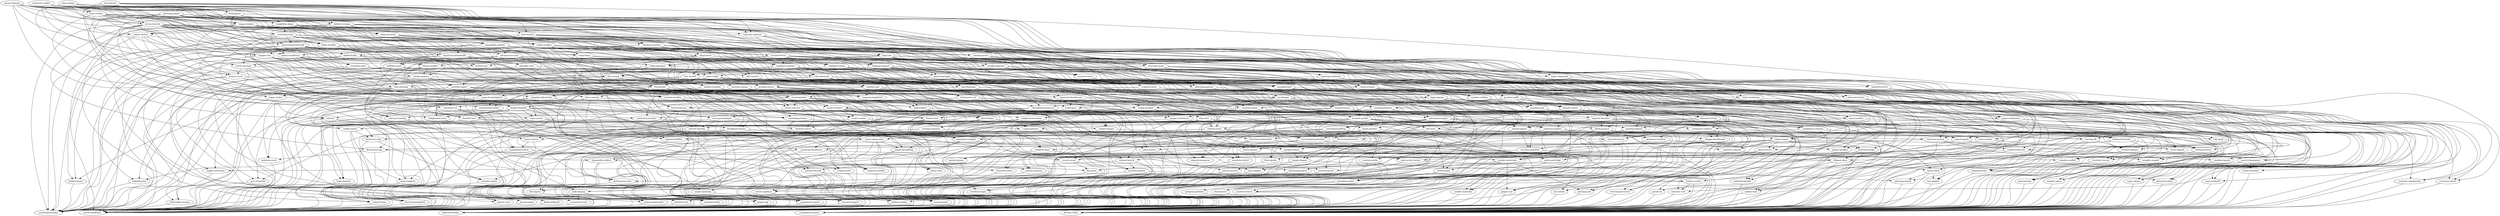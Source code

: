 strict digraph "" {
	"miniature-condor" -> "stoic-hound"	 [weight=0.7063198544075696];
	"miniature-condor" -> "athletic-vicugna"	 [weight=0.6464742465416546];
	"miniature-condor" -> "visionary-sparrow"	 [weight=0.4741468762091421];
	"miniature-condor" -> "obedient-nautilus"	 [weight=0.7936227771446546];
	"miniature-condor" -> "thick-jaguar"	 [weight=0.056965667474060844];
	"miniature-condor" -> "raspberry-panther"	 [weight=0.337528953032336];
	"miniature-condor" -> "kickass-raven"	 [weight=0.07677684305511223];
	"miniature-condor" -> "wisteria-caiman"	 [weight=0.4189844036093806];
	"miniature-condor" -> "sturdy-pegasus"	 [weight=0.40086952063669945];
	"miniature-condor" -> "knowing-aardwark"	 [weight=0.41448302480501165];
	"miniature-condor" -> "succinct-angelfish"	 [weight=0.8120902985887836];
	"stoic-hound" -> "zircon-woodlouse"	 [weight=0.3140789605863019];
	"stoic-hound" -> "obedient-trogon"	 [weight=0.5721410478535616];
	"stoic-hound" -> "ruddy-parakeet"	 [weight=0.016471891462447985];
	"stoic-hound" -> "daffodil-camel"	 [weight=0.3006950631952313];
	"stoic-hound" -> "glittering-quetzal"	 [weight=0.6284064312730301];
	"stoic-hound" -> "miniature-cockatoo"	 [weight=0.6222859553471722];
	"stoic-hound" -> "ingenious-leech"	 [weight=0.40570055403441896];
	"stoic-hound" -> "upbeat-hare"	 [weight=0.27948368287631487];
	"garnet-dugong" -> "stoic-hound"	 [weight=0.908452505278832];
	"garnet-dugong" -> "heavy-turkey"	 [weight=0.9234850377932129];
	"garnet-dugong" -> "vegan-reindeer"	 [weight=0.8159212688130355];
	"garnet-dugong" -> "zircon-cheetah"	 [weight=0.3065463383309609];
	"garnet-dugong" -> "crouching-toad"	 [weight=0.5530796354291178];
	"garnet-dugong" -> "visionary-sparrow"	 [weight=0.007111570544791723];
	"garnet-dugong" -> "carrot-antelope"	 [weight=0.5954849278479365];
	"garnet-dugong" -> "silent-mouflon"	 [weight=0.4618279213797295];
	"garnet-dugong" -> "adventurous-carp"	 [weight=0.094953178466186];
	"garnet-dugong" -> "wooden-mouse"	 [weight=0.6362052942115074];
	"garnet-dugong" -> "hungry-basilisk"	 [weight=0.9256917932826926];
	"garnet-dugong" -> "voracious-shark"	 [weight=0.709366935286433];
	"garnet-dugong" -> "evasive-stoat"	 [weight=0.008936617143589176];
	"fancy-sheep" -> "heavy-turkey"	 [weight=0.04289038582666793];
	"fancy-sheep" -> "zircon-cheetah"	 [weight=0.1341854694344895];
	"fancy-sheep" -> "thick-jaguar"	 [weight=0.8896483806262419];
	"fancy-sheep" -> "phenomenal-butterfly"	 [weight=0.5126189126087037];
	"fancy-sheep" -> "majestic-flounder"	 [weight=0.08992855657619292];
	"fancy-sheep" -> "ruby-pheasant"	 [weight=0.44388101092201104];
	"fancy-sheep" -> "nano-flamingo"	 [weight=0.26791572765279625];
	"fancy-sheep" -> "vanilla-inchworm"	 [weight=0.5137017204659738];
	"fancy-sheep" -> "accurate-worm"	 [weight=0.8277959308871918];
	"fancy-sheep" -> "original-shellfish"	 [weight=0.4823630436070758];
	"fancy-sheep" -> "ethereal-termite"	 [weight=0.11912417040907974];
	"fancy-sheep" -> "holistic-urchin"	 [weight=0.6636024632883192];
	"heavy-turkey" -> "courageous-weasel"	 [weight=0.7123752005325272];
	"heavy-turkey" -> "vegan-reindeer"	 [weight=0.6996585979791332];
	"heavy-turkey" -> "weightless-okapi"	 [weight=0.08786500098448191];
	"heavy-turkey" -> "zircon-cheetah"	 [weight=0.6548269827930633];
	"heavy-turkey" -> "athletic-vicugna"	 [weight=0.10581021352247111];
	"heavy-turkey" -> "skilled-husky"	 [weight=0.18740928159451775];
	"heavy-turkey" -> "simple-civet"	 [weight=0.7833716848437995];
	"heavy-turkey" -> "robust-walrus"	 [weight=0.15453491730468216];
	"heavy-turkey" -> "tidy-otter"	 [weight=0.007938384424553746];
	"heavy-turkey" -> "enlightened-sambar"	 [weight=0.6575312490970038];
	"heavy-turkey" -> "horned-cow"	 [weight=0.5371378553246623];
	"heavy-turkey" -> "spiritual-porcupine"	 [weight=0.19338204197275688];
	"heavy-turkey" -> "tungsten-starfish"	 [weight=0.9784621505738458];
	"vegan-reindeer" -> "zircon-woodlouse"	 [weight=0.40780849950126496];
	"vegan-reindeer" -> "mega-barnacle"	 [weight=0.3675498456896248];
	"vegan-reindeer" -> "visionary-sparrow"	 [weight=0.3138568531514858];
	"vegan-reindeer" -> "adventurous-carp"	 [weight=0.691339551336862];
	"vegan-reindeer" -> "kickass-raven"	 [weight=0.38760695830789305];
	"vegan-reindeer" -> "wisteria-caiman"	 [weight=0.009118352169439237];
	"vegan-reindeer" -> "robust-walrus"	 [weight=0.7234545830581876];
	"vegan-reindeer" -> "exotic-raccoon"	 [weight=0.36307705206299457];
	"vegan-reindeer" -> "colorful-crab"	 [weight=0.5653030993455382];
	"vegan-reindeer" -> "talented-hyena"	 [weight=0.17054495449796025];
	"vegan-reindeer" -> "aromatic-woodpecker"	 [weight=0.1534857150572102];
	"vegan-reindeer" -> "vanilla-inchworm"	 [weight=0.5797304319180278];
	"grinning-taipan" -> "vegan-reindeer"	 [weight=0.06744947920110389];
	"grinning-taipan" -> "mega-barnacle"	 [weight=0.6713462903772084];
	"grinning-taipan" -> "adept-leech"	 [weight=0.6123312292134409];
	"grinning-taipan" -> "warm-octopus"	 [weight=0.5327252744482069];
	"grinning-taipan" -> "silent-mouflon"	 [weight=0.4579947896180955];
	"grinning-taipan" -> "crazy-llama"	 [weight=0.13167917413696228];
	"grinning-taipan" -> "simple-civet"	 [weight=0.5805475533273797];
	"grinning-taipan" -> "vehement-sheep"	 [weight=0.5357624387276241];
	"grinning-taipan" -> "sepia-tarsier"	 [weight=0.43862137883654406];
	"grinning-taipan" -> "original-shellfish"	 [weight=0.9151441440878719];
	"grinning-taipan" -> "ethereal-termite"	 [weight=0.8233624496451161];
	"grinning-taipan" -> "vehement-cat"	 [weight=0.8310205398075592];
	"weightless-okapi" -> "crouching-meerkat"	 [weight=0.14094873449829393];
	"weightless-okapi" -> "crouching-toad"	 [weight=0.43130753488442175];
	"weightless-okapi" -> "yellow-stallion"	 [weight=0.8945476349143963];
	"weightless-okapi" -> "remarkable-dolphin"	 [weight=0.9182846323120213];
	"weightless-okapi" -> "charcoal-coyote"	 [weight=0.15918522507400246];
	"weightless-okapi" -> "adamant-spaniel"	 [weight=0.2324671408927751];
	"weightless-okapi" -> "cyber-snake"	 [weight=0.08300230635861727];
	"weightless-okapi" -> "lime-warthog"	 [weight=0.031671671054535167];
	"weightless-okapi" -> "conscious-walrus"	 [weight=0.49803274960524757];
	"jovial-heron" -> "weightless-okapi"	 [weight=0.1293812892691174];
	"jovial-heron" -> "obedient-nautilus"	 [weight=0.7711671755447425];
	"jovial-heron" -> "voracious-shark"	 [weight=0.5611907962651848];
	"jovial-heron" -> "soft-wren"	 [weight=0.8436154446440834];
	"jovial-heron" -> "nano-aardwolf"	 [weight=0.9332487141387995];
	"jovial-heron" -> "rampant-junglefowl"	 [weight=0.45608458451723244];
	"jovial-heron" -> "noisy-sambar"	 [weight=0.26403798337673867];
	"jovial-heron" -> "aromatic-woodpecker"	 [weight=0.5140720271335123];
	"jovial-heron" -> "diligent-skua"	 [weight=0.7315484322605773];
	"jovial-heron" -> "warm-chupacabra"	 [weight=0.6124492900888333];
	"jovial-heron" -> "gregarious-mantis"	 [weight=0.3659657464430355];
	"zircon-cheetah" -> "ludicrous-booby"	 [weight=0.2021219572597036];
	"zircon-cheetah" -> "crouching-toad"	 [weight=0.9759847423225728];
	"zircon-cheetah" -> "yellow-stallion"	 [weight=0.495233008804738];
	"zircon-cheetah" -> "phenomenal-butterfly"	 [weight=0.25429690967440877];
	"zircon-cheetah" -> "charcoal-coyote"	 [weight=0.6496725390790665];
	"zircon-cheetah" -> "warm-octopus"	 [weight=0.9140673720995608];
	"zircon-cheetah" -> "dainty-woodlouse"	 [weight=0.3520991887035697];
	"zircon-cheetah" -> "large-ara"	 [weight=0.909716333279683];
	"zircon-cheetah" -> "ebony-mouflon"	 [weight=0.21081740439390595];
	"zircon-cheetah" -> "vivacious-zebu"	 [weight=0.18246294434627142];
	"zircon-cheetah" -> "sturdy-pegasus"	 [weight=0.06418163236797725];
	"zircon-cheetah" -> "maize-reindeer"	 [weight=0.5051323397362064];
	"zircon-cheetah" -> "fluorescent-pig"	 [weight=0.3727929700461271];
	"zircon-cheetah" -> "monumental-rabbit"	 [weight=0.05588594558237869];
	"zircon-cheetah" -> "violet-mushroom"	 [weight=0.09122255900506138];
	"zircon-cheetah" -> "wild-ant"	 [weight=0.09177408824733368];
	"athletic-vicugna" -> "courageous-weasel"	 [weight=0.5309391999118146];
	"athletic-vicugna" -> "remarkable-dolphin"	 [weight=0.7279510764491105];
	"athletic-vicugna" -> "raspberry-panther"	 [weight=0.7648892638179923];
	"athletic-vicugna" -> "dainty-woodlouse"	 [weight=0.7689159552999799];
	"athletic-vicugna" -> "robust-walrus"	 [weight=0.09580584758080346];
	"athletic-vicugna" -> "black-jacamar"	 [weight=0.4791752476504578];
	"athletic-vicugna" -> "funny-spaniel"	 [weight=0.5550564591429097];
	"athletic-vicugna" -> "maize-chipmunk"	 [weight=0.05898282742873173];
	"athletic-vicugna" -> "stereotyped-jackrabbit"	 [weight=0.08965129577090802];
	"athletic-vicugna" -> "witty-dogfish"	 [weight=0.41998922226723767];
	"mega-barnacle" -> "crouching-meerkat"	 [weight=0.97642054255346];
	"mega-barnacle" -> "yellow-stallion"	 [weight=0.7295277843413727];
	"mega-barnacle" -> "remarkable-dolphin"	 [weight=0.9101569550781918];
	"mega-barnacle" -> "mottled-ferret"	 [weight=0.560959393051185];
	"mega-barnacle" -> "obedient-nautilus"	 [weight=0.3614383546933323];
	"mega-barnacle" -> "adept-leech"	 [weight=0.7199151836289773];
	"mega-barnacle" -> "unnatural-labradoodle"	 [weight=0.16193381205936463];
	"mega-barnacle" -> "wooden-mouse"	 [weight=0.3273199822540821];
	"mega-barnacle" -> "amazing-carp"	 [weight=0.18257133769905376];
	"mega-barnacle" -> "adorable-trout"	 [weight=0.3735870337659366];
	"mega-barnacle" -> "important-pillbug"	 [weight=0.014229535106776492];
	"mega-barnacle" -> "futuristic-toucan"	 [weight=0.6297022165511441];
	"crouching-toad" -> "devious-robin"	 [weight=0.38683871594258556];
	"crouching-toad" -> "mottled-ferret"	 [weight=0.48765690175048104];
	"crouching-toad" -> "phenomenal-butterfly"	 [weight=0.7539029594942379];
	"crouching-toad" -> "unnatural-labradoodle"	 [weight=0.8764902254354139];
	"crouching-toad" -> "charcoal-starling"	 [weight=0.8506746484193856];
	"crouching-toad" -> "outgoing-sidewinder"	 [weight=0.40080997856136447];
	"crouching-toad" -> "adorable-trout"	 [weight=0.23586191329915318];
	"crouching-toad" -> "maize-chipmunk"	 [weight=0.1333412518631194];
	"crouching-toad" -> "pygmy-earthworm"	 [weight=0.9674528251166038];
	"crouching-toad" -> "flat-potoo"	 [weight=0.96659304603953];
	"crouching-toad" -> "faithful-trout"	 [weight=0.302298857347292];
	"yellow-stallion" -> "zircon-woodlouse"	 [weight=0.7887563134236619];
	"yellow-stallion" -> "mottled-ferret"	 [weight=0.5387590989852824];
	"yellow-stallion" -> "cunning-perch"	 [weight=0.6542747629862513];
	"yellow-stallion" -> "skilled-husky"	 [weight=0.2563652874736695];
	"yellow-stallion" -> "fine-earwig"	 [weight=0.7398252774175187];
	"yellow-stallion" -> "dainty-woodlouse"	 [weight=0.11181501202672861];
	"yellow-stallion" -> "large-ara"	 [weight=0.40345924559106494];
	"yellow-stallion" -> "crazy-llama"	 [weight=0.7956244107004558];
	"yellow-stallion" -> "eminent-turkey"	 [weight=0.5121699741590684];
	"yellow-stallion" -> "resolute-stallion"	 [weight=0.5113917023557282];
	"yellow-stallion" -> "tan-dragon"	 [weight=0.5557875844368331];
	"yellow-stallion" -> "placid-dingo"	 [weight=0.9415156212227637];
	"yellow-stallion" -> "elite-rooster"	 [weight=0.41298568737617336];
	"yellow-stallion" -> "wakeful-potoo"	 [weight=0.5201431189749088];
	"yellow-stallion" -> "resilient-kakapo"	 [weight=0.8586098513357712];
	"yellow-stallion" -> "fresh-gecko"	 [weight=0.1330081227326626];
	"yellow-stallion" -> "simple-dragon"	 [weight=0.14836440665407913];
	"visionary-sparrow" -> "crouching-meerkat"	 [weight=0.8677315225984473];
	"visionary-sparrow" -> "large-ara"	 [weight=0.3561393300148975];
	"visionary-sparrow" -> "resolute-stallion"	 [weight=0.7867929801492304];
	"visionary-sparrow" -> "ninja-octopus"	 [weight=0.9827638458422767];
	"visionary-sparrow" -> "stirring-elk"	 [weight=0.20185755616997803];
	"remarkable-dolphin" -> "courageous-weasel"	 [weight=0.22687307614915864];
	"remarkable-dolphin" -> "carrot-antelope"	 [weight=0.4211080220802814];
	"remarkable-dolphin" -> "athletic-wombat"	 [weight=0.7397473642181495];
	"remarkable-dolphin" -> "adventurous-carp"	 [weight=0.11511272204707312];
	"remarkable-dolphin" -> "sceptical-swan"	 [weight=0.6412535347549472];
	"remarkable-dolphin" -> "fierce-earwig"	 [weight=0.12298062497327278];
	"remarkable-dolphin" -> "military-trout"	 [weight=0.18465811161726198];
	"remarkable-dolphin" -> "elite-rooster"	 [weight=0.3712556995491978];
	"mottled-ferret" -> "courageous-weasel"	 [weight=0.456604309619956];
	"mottled-ferret" -> "raspberry-panther"	 [weight=0.02437324654052786];
	"mottled-ferret" -> "obedient-trogon"	 [weight=0.17816515195115656];
	"mottled-ferret" -> "wooden-sparrow"	 [weight=0.8043002255454249];
	"mottled-ferret" -> "ruddy-parakeet"	 [weight=0.7966630159127883];
	"mottled-ferret" -> "eminent-turkey"	 [weight=0.5235560236814316];
	"mottled-ferret" -> "ebony-mouflon"	 [weight=0.501423978917769];
	"mottled-ferret" -> "nippy-pogona"	 [weight=0.10710125266264603];
	"mottled-ferret" -> "ingenious-leech"	 [weight=0.32447113335395117];
	"mottled-ferret" -> "spicy-mouflon"	 [weight=0.6972816621260852];
	"mottled-ferret" -> "wisteria-moose"	 [weight=0.4707040144075595];
	"obedient-nautilus" -> "crouching-meerkat"	 [weight=0.8421379813405272];
	"obedient-nautilus" -> "cunning-perch"	 [weight=0.29103288249761505];
	"obedient-nautilus" -> "athletic-wombat"	 [weight=0.010679008217756802];
	"obedient-nautilus" -> "peculiar-puffin"	 [weight=0.09135284143137923];
	"obedient-nautilus" -> "adamant-spaniel"	 [weight=0.44806750398214124];
	"obedient-nautilus" -> "merciful-raptor"	 [weight=0.7466553934647728];
	"obedient-nautilus" -> "tough-meerkat"	 [weight=0.06922217633646];
	"obedient-nautilus" -> "hairy-leopard"	 [weight=0.4709934205997047];
	"thick-jaguar" -> "crouching-meerkat"	 [weight=0.5648454524390331];
	"thick-jaguar" -> "skilled-husky"	 [weight=0.3650702755918783];
	"thick-jaguar" -> "obedient-trogon"	 [weight=0.13703479570950783];
	"thick-jaguar" -> "wooden-sparrow"	 [weight=0.30836633953664694];
	"thick-jaguar" -> "silent-mouflon"	 [weight=0.9526124895909136];
	"thick-jaguar" -> "glistening-hippo"	 [weight=0.33903457654584124];
	"thick-jaguar" -> "glittering-quetzal"	 [weight=0.5282062352445902];
	"thick-jaguar" -> "annoying-baboon"	 [weight=0.8871009097134448];
	"cunning-perch" -> "courageous-weasel"	 [weight=0.8691597076127912];
	"cunning-perch" -> "charcoal-coyote"	 [weight=0.7507177069412547];
	"cunning-perch" -> "peculiar-puffin"	 [weight=0.27265802340540335];
	"cunning-perch" -> "accurate-worm"	 [weight=0.6727740042067302];
	"phenomenal-butterfly" -> "ludicrous-booby"	 [weight=0.37031846835265303];
	"phenomenal-butterfly" -> "fine-earwig"	 [weight=0.7846710715396557];
	"phenomenal-butterfly" -> "adept-leech"	 [weight=0.18495601504995807];
	"phenomenal-butterfly" -> "unnatural-labradoodle"	 [weight=0.9338910359779609];
	"phenomenal-butterfly" -> "simple-civet"	 [weight=0.7895206004924697];
	"phenomenal-butterfly" -> "russet-panther"	 [weight=0.5531591258291562];
	"phenomenal-butterfly" -> "fascinating-barnacle"	 [weight=0.9210743701041876];
	"phenomenal-butterfly" -> "hidden-limpet"	 [weight=0.3858087352518331];
	"skilled-husky" -> "crouching-meerkat"	 [weight=0.7911923813827979];
	"skilled-husky" -> "carrot-antelope"	 [weight=0.4211230345950685];
	"skilled-husky" -> "invisible-piculet"	 [weight=0.37359498514859];
	"skilled-husky" -> "umber-wombat"	 [weight=0.1505421091334056];
	"carrot-antelope" -> "devious-robin"	 [weight=0.25071868144302634];
	"carrot-antelope" -> "kickass-raven"	 [weight=0.7698537619205321];
	"carrot-antelope" -> "carmine-chamois"	 [weight=0.4906240441446369];
	"carrot-antelope" -> "aquatic-civet"	 [weight=0.5635112734384399];
	"carrot-antelope" -> "maize-tarantula"	 [weight=0.21063644556843897];
	"raspberry-panther" -> "ludicrous-booby"	 [weight=0.9201299415604401];
	"raspberry-panther" -> "fine-earwig"	 [weight=0.2668817092748529];
	"raspberry-panther" -> "ruby-pheasant"	 [weight=0.38914987353475505];
	"raspberry-panther" -> "lime-waxbill"	 [weight=0.8744563944728871];
	"raspberry-panther" -> "voracious-shark"	 [weight=0.003686655433620123];
	"raspberry-panther" -> "tidy-otter"	 [weight=0.2874833744953422];
	"raspberry-panther" -> "imperial-kangaroo"	 [weight=0.07740963062985828];
	"raspberry-panther" -> "winged-piculet"	 [weight=0.524631749137207];
	"fine-earwig" -> "zircon-woodlouse"	 [weight=0.4836762370340969];
	"fine-earwig" -> "athletic-wombat"	 [weight=0.1620234399945849];
	"fine-earwig" -> "warm-octopus"	 [weight=0.012439636427911127];
	"fine-earwig" -> "wisteria-caiman"	 [weight=0.8082226670324153];
	"fine-earwig" -> "glittering-quetzal"	 [weight=0.8923084324888029];
	"fine-earwig" -> "exotic-raccoon"	 [weight=0.29699197174877734];
	"fine-earwig" -> "wakeful-potoo"	 [weight=0.5736256730698968];
	"fine-earwig" -> "petite-partridge"	 [weight=0.9875181172736007];
	"fine-earwig" -> "ebony-crow"	 [weight=0.8093020526625434];
	"charcoal-coyote" -> "courageous-weasel"	 [weight=0.9490499165887079];
	"charcoal-coyote" -> "cyber-snake"	 [weight=0.5712904567549518];
	"charcoal-coyote" -> "knowing-aardwark"	 [weight=0.026754856163414442];
	"charcoal-coyote" -> "placid-toucan"	 [weight=0.20542635086760463];
	"charcoal-coyote" -> "maize-chipmunk"	 [weight=0.7625330748690897];
	"charcoal-coyote" -> "nickel-gaur"	 [weight=0.44941300431706566];
	"charcoal-coyote" -> "spicy-mouflon"	 [weight=0.0735820260768314];
	"charcoal-coyote" -> "grinning-auk"	 [weight=0.4518221889676236];
	"athletic-wombat" -> "devious-robin"	 [weight=0.009202205352230153];
	"athletic-wombat" -> "mega-hummingbird"	 [weight=0.4067886281283226];
	"athletic-wombat" -> "ultramarine-eel"	 [weight=0.285890935314533];
	"athletic-wombat" -> "terrestrial-hog"	 [weight=0.4050658615378254];
	"athletic-wombat" -> "snobbish-degu"	 [weight=0.6716696928252155];
	"adept-leech" -> "devious-robin"	 [weight=0.4112997113105713];
	"adept-leech" -> "charcoal-starling"	 [weight=0.12955372702144174];
	"adept-leech" -> "camouflaged-llama"	 [weight=0.5156475332144214];
	"adept-leech" -> "holistic-urchin"	 [weight=0.006124726396328772];
	"adept-leech" -> "hasty-tuatara"	 [weight=0.7823899005552316];
	"adept-leech" -> "meteoric-vole"	 [weight=0.7031861856413417];
	"unnatural-labradoodle" -> "zircon-woodlouse"	 [weight=0.26948660858925755];
	"unnatural-labradoodle" -> "adamant-spaniel"	 [weight=0.5552883054540219];
	"unnatural-labradoodle" -> "cyber-snake"	 [weight=0.5413339471438038];
	"unnatural-labradoodle" -> "lime-warthog"	 [weight=0.8327696703222905];
	"unnatural-labradoodle" -> "free-piculet"	 [weight=0.6594110081364031];
	"unnatural-labradoodle" -> "adorable-trout"	 [weight=0.7170429838125572];
	"unnatural-labradoodle" -> "slick-beaver"	 [weight=0.33021161407428323];
	"warm-octopus" -> "zircon-woodlouse"	 [weight=0.9699224358080692];
	"warm-octopus" -> "peculiar-puffin"	 [weight=0.03600756105054015];
	"warm-octopus" -> "resolute-stallion"	 [weight=0.9561665137314139];
	"warm-octopus" -> "just-rottweiler"	 [weight=0.4679636625422403];
	"warm-octopus" -> "nano-aardwolf"	 [weight=0.24027239412772539];
	"warm-octopus" -> "terrestrial-hog"	 [weight=0.3157653732610729];
	"warm-octopus" -> "amphibian-cockatoo"	 [weight=0.5631859154619442];
	"warm-octopus" -> "ginger-monkey"	 [weight=0.4623781980862738];
	"obedient-trogon" -> "devious-robin"	 [weight=0.2577737271424131];
	"obedient-trogon" -> "nonchalant-pillbug"	 [weight=0.1779122520572075];
	"obedient-trogon" -> "lime-waxbill"	 [weight=0.6884481934218246];
	"obedient-trogon" -> "amazing-carp"	 [weight=0.8652313894878];
	"obedient-trogon" -> "thoughtful-dormouse"	 [weight=0.6913410546673212];
	"obedient-trogon" -> "nano-aardwolf"	 [weight=0.9242704756296226];
	"obedient-trogon" -> "fresh-gecko"	 [weight=0.7986077349745166];
	"obedient-trogon" -> "important-pillbug"	 [weight=0.7093669625578938];
	"dainty-woodlouse" -> "courageous-weasel"	 [weight=0.5924499175058845];
	"dainty-woodlouse" -> "vivacious-zebu"	 [weight=0.2409291998522438];
	"dainty-woodlouse" -> "mega-hummingbird"	 [weight=0.3944773117736675];
	"dainty-woodlouse" -> "hungry-basilisk"	 [weight=0.8789865220765151];
	"dainty-woodlouse" -> "electric-herring"	 [weight=0.6068100529336137];
	"dainty-woodlouse" -> "ginger-monkey"	 [weight=0.05151082209380964];
	"dainty-woodlouse" -> "tungsten-starfish"	 [weight=0.7914758216864839];
	"dainty-woodlouse" -> "ebony-crow"	 [weight=0.7882023059411475];
	"wooden-sparrow" -> "devious-robin"	 [weight=0.25317330596666887];
	"wooden-sparrow" -> "invisible-piculet"	 [weight=0.3249834403356241];
	"wooden-sparrow" -> "unselfish-bird"	 [weight=0.29291849083268806];
	"wooden-sparrow" -> "accurate-worm"	 [weight=0.28964158018114106];
	"wooden-sparrow" -> "mustard-iguana"	 [weight=0.9847583904836504];
	"wooden-sparrow" -> "cautious-grebe"	 [weight=0.9017016728041936];
	"wooden-sparrow" -> "ginger-pig"	 [weight=0.9117517793940533];
	"silent-mouflon" -> "devious-robin"	 [weight=0.2808084229641884];
	"silent-mouflon" -> "crazy-llama"	 [weight=0.7462668875283426];
	"silent-mouflon" -> "ebony-mouflon"	 [weight=0.4976653868438269];
	"silent-mouflon" -> "hidden-limpet"	 [weight=0.09034418141522949];
	"peculiar-puffin" -> "devious-robin"	 [weight=0.08511600093664362];
	"peculiar-puffin" -> "eminent-turkey"	 [weight=0.1494779026801869];
	"peculiar-puffin" -> "miniature-cockatoo"	 [weight=0.7771850845450855];
	"peculiar-puffin" -> "amazing-carp"	 [weight=0.09705388946224436];
	"peculiar-puffin" -> "tough-meerkat"	 [weight=0.14181836592895136];
	"peculiar-puffin" -> "literate-coyote"	 [weight=0.5799141893596802];
	"peculiar-puffin" -> "speedy-iguana"	 [weight=0.5163538854103389];
	"large-ara" -> "courageous-weasel"	 [weight=0.5736738290419607];
	"large-ara" -> "ruddy-parakeet"	 [weight=0.9908732188688851];
	"large-ara" -> "glistening-hippo"	 [weight=0.10231579976147331];
	"large-ara" -> "sceptical-swan"	 [weight=0.5262002997893024];
	"large-ara" -> "tan-dragon"	 [weight=0.866536625922723];
	"large-ara" -> "jasper-earthworm"	 [weight=0.020190791121685425];
	"large-ara" -> "horned-cow"	 [weight=0.6601191947823691];
	"large-ara" -> "violet-mushroom"	 [weight=0.5853136579495472];
	"large-ara" -> "peach-chimpanzee"	 [weight=0.019704066031978718];
	"adventurous-carp" -> "devious-robin"	 [weight=0.7628300455080244];
	"adventurous-carp" -> "daffodil-camel"	 [weight=0.8634131923689621];
	"adventurous-carp" -> "bald-lorikeet"	 [weight=0.282268700035195];
	"adventurous-carp" -> "nano-flamingo"	 [weight=0.29626408952621697];
	"adventurous-carp" -> "nippy-pogona"	 [weight=0.9992118266397332];
	"adventurous-carp" -> "thankful-teal"	 [weight=0.56257297296492];
	"adventurous-carp" -> "dexterous-degu"	 [weight=0.9815802435979044];
	"adventurous-carp" -> "striped-swine"	 [weight=0.869360944050341];
	"adventurous-carp" -> "poised-salamander"	 [weight=0.05017072114183041];
	"crazy-llama" -> "ludicrous-booby"	 [weight=0.7130895293660126];
	"crazy-llama" -> "lime-waxbill"	 [weight=0.5427011891673712];
	"crazy-llama" -> "colorful-crab"	 [weight=0.5187546917319101];
	"crazy-llama" -> "wooden-mouflon"	 [weight=0.838557969725086];
	"crazy-llama" -> "savvy-grasshopper"	 [weight=0.8354620282965444];
	"crazy-llama" -> "ultramarine-eel"	 [weight=0.32206324690731125];
	"crazy-llama" -> "rampant-junglefowl"	 [weight=0.3685995328315157];
	"crazy-llama" -> "snobbish-panda"	 [weight=0.7690465869583003];
	"ruddy-parakeet" -> "devious-robin"	 [weight=0.5767098543486253];
	"ruddy-parakeet" -> "cuddly-walrus"	 [weight=0.8743477786582002];
	"ruddy-parakeet" -> "cryptic-walrus"	 [weight=0.23341600698147758];
	"ruddy-parakeet" -> "speedy-iguana"	 [weight=0.3209915754556345];
	"adamant-spaniel" -> "zircon-woodlouse"	 [weight=0.8029684277807446];
	"adamant-spaniel" -> "glistening-hippo"	 [weight=0.15716889243052556];
	"adamant-spaniel" -> "nonchalant-pillbug"	 [weight=0.11622813106048613];
	"adamant-spaniel" -> "unselfish-bird"	 [weight=0.7417869313610298];
	"adamant-spaniel" -> "talented-hyena"	 [weight=0.3304682706794504];
	"adamant-spaniel" -> "conscious-walrus"	 [weight=0.5052457118566707];
	"adamant-spaniel" -> "snobbish-degu"	 [weight=0.9463004185806604];
	"adamant-spaniel" -> "horned-swine"	 [weight=0.2799932426675753];
	"adamant-spaniel" -> "natural-mussel"	 [weight=0.2424756306214958];
	"adamant-spaniel" -> "upbeat-hare"	 [weight=0.8879336868569768];
	"eminent-turkey" -> "zircon-woodlouse"	 [weight=0.6546458899061981];
	"eminent-turkey" -> "majestic-flounder"	 [weight=0.13085862775895885];
	"eminent-turkey" -> "invisible-piculet"	 [weight=0.2194132089912294];
	"eminent-turkey" -> "simple-dragon"	 [weight=0.6564293791595793];
	"kickass-raven" -> "crouching-meerkat"	 [weight=0.11126111847261111];
	"kickass-raven" -> "aromatic-woodpecker"	 [weight=0.5524778768451568];
	"kickass-raven" -> "striped-swine"	 [weight=0.5467487579268646];
	"kickass-raven" -> "delectable-vicugna"	 [weight=0.6697502225376911];
	"kickass-raven" -> "positive-beaver"	 [weight=0.38035606766274144];
	"cyber-snake" -> "devious-robin"	 [weight=0.929755015569939];
	"cyber-snake" -> "lime-warthog"	 [weight=0.1603263468139967];
	"cyber-snake" -> "nano-flamingo"	 [weight=0.2512291872910537];
	"cyber-snake" -> "colorful-crab"	 [weight=0.542660221676058];
	"cyber-snake" -> "jasper-earthworm"	 [weight=0.11202414476882061];
	"cyber-snake" -> "dramatic-locust"	 [weight=0.8280001905681761];
	"cyber-snake" -> "fascinating-barnacle"	 [weight=0.6864641999452241];
	"cyber-snake" -> "satisfied-turkey"	 [weight=0.1341683555078309];
	"cyber-snake" -> "pink-dugong"	 [weight=0.40226302638087086];
	"cyber-snake" -> "cobalt-fennec"	 [weight=0.5222753594261965];
	"lime-warthog" -> "courageous-weasel"	 [weight=0.29187507491465503];
	"lime-warthog" -> "russet-panther"	 [weight=0.12031749368466849];
	"lime-warthog" -> "imported-bloodhound"	 [weight=0.3012469790172584];
	"lime-warthog" -> "wooden-mouflon"	 [weight=0.3109136071624107];
	"lime-warthog" -> "nippy-cricket"	 [weight=0.04042452561267684];
	"lime-warthog" -> "cuddly-walrus"	 [weight=0.007287098096091182];
	"lime-warthog" -> "enlightened-trout"	 [weight=0.7881763369087439];
	"lime-warthog" -> "dexterous-slug"	 [weight=0.7063678466294665];
	"daffodil-camel" -> "crouching-meerkat"	 [weight=0.5538641803171759];
	"daffodil-camel" -> "imported-bloodhound"	 [weight=0.6454159298441693];
	"daffodil-camel" -> "aspiring-ringtail"	 [weight=0.5267949403194888];
	"daffodil-camel" -> "khaki-millipede"	 [weight=0.43094831921824206];
	"daffodil-camel" -> "annoying-chachalaca"	 [weight=0.749933743164158];
	"daffodil-camel" -> "shiny-walrus"	 [weight=0.5029606743796226];
	"simple-civet" -> "ludicrous-booby"	 [weight=0.4542049162634959];
	"simple-civet" -> "wooden-mouflon"	 [weight=0.1261402081777484];
	"simple-civet" -> "intelligent-ermine"	 [weight=0.9647917597021508];
	"simple-civet" -> "free-piculet"	 [weight=0.1917624202038245];
	"simple-civet" -> "fancy-hummingbird"	 [weight=0.46772238798962495];
	"simple-civet" -> "proud-eel"	 [weight=0.005351237269508369];
	"glistening-hippo" -> "ludicrous-booby"	 [weight=0.1702434989842493];
	"glistening-hippo" -> "wooden-mouse"	 [weight=0.36552892752124566];
	"glistening-hippo" -> "sceptical-swan"	 [weight=0.8842787812860371];
	"glistening-hippo" -> "monumental-rabbit"	 [weight=0.5235617991070732];
	"glistening-hippo" -> "smooth-pigeon"	 [weight=0.5008446062262927];
	"glistening-hippo" -> "resourceful-yak"	 [weight=0.944201827339203];
	"glistening-hippo" -> "hairy-leopard"	 [weight=0.5134493410720178];
	"wisteria-caiman" -> "zircon-woodlouse"	 [weight=0.20819922259167822];
	"wisteria-caiman" -> "majestic-flounder"	 [weight=0.7946111261930605];
	"wisteria-caiman" -> "bald-lorikeet"	 [weight=0.9957969647091774];
	"ebony-mouflon" -> "zircon-woodlouse"	 [weight=0.5414284390571255];
	"ebony-mouflon" -> "sturdy-pegasus"	 [weight=0.3169681047657835];
	"ebony-mouflon" -> "ruby-pheasant"	 [weight=0.4556030162860363];
	"ebony-mouflon" -> "merciful-raptor"	 [weight=0.34188775358669155];
	"ebony-mouflon" -> "nippy-cricket"	 [weight=0.8037111014281818];
	"ebony-mouflon" -> "thankful-teal"	 [weight=0.8536137107074231];
	"ebony-mouflon" -> "nice-whale"	 [weight=0.8193546060220546];
	"vivacious-zebu" -> "crouching-meerkat"	 [weight=0.18630420906928824];
	"vivacious-zebu" -> "elite-rooster"	 [weight=0.8494630668312595];
	"vivacious-zebu" -> "arboreal-parakeet"	 [weight=0.38635231510211554];
	"vivacious-zebu" -> "mighty-wolverine"	 [weight=0.7137396323402435];
	"majestic-flounder" -> "devious-robin"	 [weight=0.3223444435470437];
	"majestic-flounder" -> "nonchalant-pillbug"	 [weight=0.7604714065075175];
	"majestic-flounder" -> "black-jacamar"	 [weight=0.29253600710882];
	"majestic-flounder" -> "dexterous-degu"	 [weight=0.7728952267636182];
	"majestic-flounder" -> "nimble-chinchilla"	 [weight=0.9370270745724967];
	"majestic-flounder" -> "smooth-pigeon"	 [weight=0.5179501272605566];
	"robust-walrus" -> "ludicrous-booby"	 [weight=0.18174513019806315];
	"robust-walrus" -> "nippy-cricket"	 [weight=0.3222472136991804];
	"robust-walrus" -> "savvy-grasshopper"	 [weight=0.6392239847327067];
	"robust-walrus" -> "horned-cow"	 [weight=0.6901163705862349];
	"robust-walrus" -> "cobalt-fennec"	 [weight=0.8917701438395572];
	"sturdy-pegasus" -> "ludicrous-booby"	 [weight=0.545320991010115];
	"sturdy-pegasus" -> "merciful-raptor"	 [weight=0.7108716536070262];
	"sturdy-pegasus" -> "just-rottweiler"	 [weight=0.9098347613244245];
	"sturdy-pegasus" -> "dramatic-locust"	 [weight=0.5389780104465];
	"sturdy-pegasus" -> "pastoral-dog"	 [weight=0.08970651472005797];
	"ruby-pheasant" -> "devious-robin"	 [weight=0.9823841118261089];
	"ruby-pheasant" -> "russet-panther"	 [weight=0.03428757151395834];
	"ruby-pheasant" -> "mega-hummingbird"	 [weight=0.7201319830606306];
	"ruby-pheasant" -> "unselfish-bird"	 [weight=0.12948169569137258];
	"ruby-pheasant" -> "truthful-trogon"	 [weight=0.4222878995100098];
	"ruby-pheasant" -> "ginger-pig"	 [weight=0.2693413446083469];
	"nonchalant-pillbug" -> "zircon-woodlouse"	 [weight=0.5338217741411129];
	"nonchalant-pillbug" -> "naughty-potoo"	 [weight=0.10082518095589965];
	"nonchalant-pillbug" -> "original-shellfish"	 [weight=0.9426104814941287];
	"nonchalant-pillbug" -> "warm-chupacabra"	 [weight=0.9744741402397894];
	"nonchalant-pillbug" -> "gorgeous-markhor"	 [weight=0.12366269496952198];
	"nonchalant-pillbug" -> "tiny-dogfish"	 [weight=0.5846176407432979];
	"nonchalant-pillbug" -> "hairy-leopard"	 [weight=0.3166946924783923];
	"nonchalant-pillbug" -> "tasteful-condor"	 [weight=0.689370364000779];
	"wooden-mouse" -> "crouching-meerkat"	 [weight=0.04720058806420191];
	"wooden-mouse" -> "tan-dragon"	 [weight=0.22124122326113815];
	"wooden-mouse" -> "ultramarine-eel"	 [weight=0.2539470795280361];
	"wooden-mouse" -> "placid-dingo"	 [weight=0.04504088820746599];
	"wooden-mouse" -> "sepia-tarsier"	 [weight=0.9923797528264985];
	"wooden-mouse" -> "ethereal-termite"	 [weight=0.5450882017138059];
	"wooden-mouse" -> "amorphous-dogfish"	 [weight=0.5168856131558968];
	"glittering-quetzal" -> "crouching-meerkat"	 [weight=0.3551689397520067];
	"glittering-quetzal" -> "meaty-panther"	 [weight=0.251784074896225];
	"glittering-quetzal" -> "almond-porcupine"	 [weight=0.3860976574707419];
	"glittering-quetzal" -> "tidy-quail"	 [weight=0.905453689757849];
	"glittering-quetzal" -> "uptight-fulmar"	 [weight=0.014622067389192583];
	"russet-panther" -> "devious-robin"	 [weight=0.03506587145837725];
	"russet-panther" -> "bald-lorikeet"	 [weight=0.7799177165524667];
	"russet-panther" -> "exotic-raccoon"	 [weight=0.1050308359155494];
	"russet-panther" -> "maize-reindeer"	 [weight=0.8724118387349987];
	"russet-panther" -> "black-jacamar"	 [weight=0.4231425147675646];
	"russet-panther" -> "cryptic-walrus"	 [weight=0.007622444160635955];
	"russet-panther" -> "ninja-longhorn"	 [weight=0.5275115715033001];
	"russet-panther" -> "thistle-duck"	 [weight=0.11507543513858431];
	"russet-panther" -> "peach-chimpanzee"	 [weight=0.570269282267874];
	"mega-hummingbird" -> "courageous-weasel"	 [weight=0.8198770685851064];
	"mega-hummingbird" -> "fluorescent-pig"	 [weight=0.443501923002088];
	"mega-hummingbird" -> "monumental-rabbit"	 [weight=0.018701696839406368];
	"bald-lorikeet" -> "ludicrous-booby"	 [weight=0.7078701357262887];
	"bald-lorikeet" -> "almond-porcupine"	 [weight=0.05509581747865255];
	"bald-lorikeet" -> "functional-sidewinder"	 [weight=0.4358842115469963];
	"bald-lorikeet" -> "athletic-limpet"	 [weight=0.03196768077713441];
	"bald-lorikeet" -> "hasty-tuatara"	 [weight=0.500626627527445];
	"bald-lorikeet" -> "cobalt-fennec"	 [weight=0.9684522930903271];
	"merciful-raptor" -> "crouching-meerkat"	 [weight=0.9704145829115868];
	"merciful-raptor" -> "intelligent-ermine"	 [weight=0.5545007575039881];
	"merciful-raptor" -> "vague-anteater"	 [weight=0.4920219375570193];
	"merciful-raptor" -> "violet-mushroom"	 [weight=0.9873046310490722];
	"merciful-raptor" -> "nebulous-coati"	 [weight=0.577666944560515];
	"exotic-raccoon" -> "ludicrous-booby"	 [weight=0.19919877680980602];
	"exotic-raccoon" -> "savvy-grasshopper"	 [weight=0.5751049116420024];
	"exotic-raccoon" -> "enlightened-sambar"	 [weight=0.6424711512171603];
	"exotic-raccoon" -> "bold-labradoodle"	 [weight=0.47167062638311974];
	"resolute-stallion" -> "courageous-weasel"	 [weight=0.3891850627093759];
	"resolute-stallion" -> "thoughtful-dormouse"	 [weight=0.9706573032884654];
	"resolute-stallion" -> "vehement-sheep"	 [weight=0.29180737796534106];
	"resolute-stallion" -> "literate-coyote"	 [weight=0.5430171967464025];
	"lime-waxbill" -> "crouching-meerkat"	 [weight=0.5170594158180537];
	"lime-waxbill" -> "free-piculet"	 [weight=0.5761875677191777];
	"lime-waxbill" -> "funny-spaniel"	 [weight=0.1687074933266034];
	"lime-waxbill" -> "vehement-cat"	 [weight=0.221314521632074];
	"lime-waxbill" -> "beautiful-jaguar"	 [weight=0.04077323356796103];
	"lime-waxbill" -> "hallowed-labrador"	 [weight=0.9502969110537292];
	"nano-flamingo" -> "devious-robin"	 [weight=0.0674756716697702];
	"nano-flamingo" -> "imported-bloodhound"	 [weight=0.6320981998737158];
	"nano-flamingo" -> "maize-reindeer"	 [weight=0.5601372978828003];
	"nano-flamingo" -> "outgoing-sidewinder"	 [weight=0.04438835399341334];
	"nano-flamingo" -> "manipulative-finch"	 [weight=0.20428974522935517];
	"nano-flamingo" -> "almond-muskox"	 [weight=0.22518162057614];
	"imported-bloodhound" -> "crouching-meerkat"	 [weight=0.8906659834058159];
	"imported-bloodhound" -> "nickel-gaur"	 [weight=0.3723348413827898];
	"imported-bloodhound" -> "tidy-quail"	 [weight=0.8428783401836986];
	"imported-bloodhound" -> "ambitious-gharial"	 [weight=0.6820674641390972];
	"imported-bloodhound" -> "pastoral-dog"	 [weight=0.28081825893534595];
	"sceptical-swan" -> "devious-robin"	 [weight=0.5997942474701625];
	"sceptical-swan" -> "fierce-earwig"	 [weight=0.19009011340096782];
	"sceptical-swan" -> "gregarious-mantis"	 [weight=0.5801424541079021];
	"sceptical-swan" -> "spiritual-porcupine"	 [weight=0.5939692249397003];
	"sceptical-swan" -> "almond-muskox"	 [weight=0.9266558542127686];
	"sceptical-swan" -> "vague-alpaca"	 [weight=0.22510523594379928];
	"fierce-earwig" -> "zircon-woodlouse"	 [weight=0.6849194787304519];
	"fierce-earwig" -> "hungry-basilisk"	 [weight=0.30716959361431695];
	"fierce-earwig" -> "annoying-baboon"	 [weight=0.14718062974851065];
	"fierce-earwig" -> "enlightened-trout"	 [weight=0.012378812147430418];
	"fierce-earwig" -> "slick-beaver"	 [weight=0.04289284260531634];
	"invisible-piculet" -> "crouching-meerkat"	 [weight=0.8772939980002793];
	"invisible-piculet" -> "miniature-cockatoo"	 [weight=0.583224844976195];
	"invisible-piculet" -> "soft-wren"	 [weight=0.2030009761545728];
	"invisible-piculet" -> "military-trout"	 [weight=0.5020341988580799];
	"invisible-piculet" -> "cuddly-walrus"	 [weight=0.17423573503253875];
	"invisible-piculet" -> "vague-anteater"	 [weight=0.08886061050485572];
	"invisible-piculet" -> "stirring-elk"	 [weight=0.43567773295158685];
	"invisible-piculet" -> "ambitious-gopher"	 [weight=0.997128579450583];
	"invisible-piculet" -> "imperial-kangaroo"	 [weight=0.6367447221649016];
	"miniature-cockatoo" -> "courageous-weasel"	 [weight=0.600442657398169];
	"miniature-cockatoo" -> "ninja-octopus"	 [weight=0.5317623420470946];
	"miniature-cockatoo" -> "shaggy-bloodhound"	 [weight=0.9640004966808723];
	"miniature-cockatoo" -> "warm-chupacabra"	 [weight=0.2181743216157388];
	"miniature-cockatoo" -> "nimble-chinchilla"	 [weight=0.7597073188607418];
	"colorful-crab" -> "ludicrous-booby"	 [weight=0.09004670900295864];
	"colorful-crab" -> "nippy-pogona"	 [weight=0.9755979741404638];
	"colorful-crab" -> "outgoing-sidewinder"	 [weight=0.7742259022448437];
	"colorful-crab" -> "thoughtful-dormouse"	 [weight=0.008362373032970494];
	"colorful-crab" -> "tough-meerkat"	 [weight=0.40081856382336434];
	"colorful-crab" -> "faithful-trout"	 [weight=0.3670134250817081];
	"wooden-mouflon" -> "devious-robin"	 [weight=0.02334025724028488];
	"wooden-mouflon" -> "soft-wren"	 [weight=0.27996933432835835];
	"wooden-mouflon" -> "resourceful-yak"	 [weight=0.33338246252510895];
	"wooden-mouflon" -> "brilliant-turkey"	 [weight=0.8093788410884589];
	"hungry-basilisk" -> "crouching-meerkat"	 [weight=0.940284915588327];
	"hungry-basilisk" -> "charcoal-starling"	 [weight=0.22408237757318106];
	"hungry-basilisk" -> "sepia-tarsier"	 [weight=0.6818708663220687];
	"hungry-basilisk" -> "camouflaged-llama"	 [weight=0.29410888009803415];
	"hungry-basilisk" -> "enlightened-trout"	 [weight=0.8374309451364744];
	"hungry-basilisk" -> "petite-partridge"	 [weight=0.4622435937490279];
	"hungry-basilisk" -> "winged-piculet"	 [weight=0.023770705809710413];
	"hungry-basilisk" -> "impossible-wildcat"	 [weight=0.6408237455714147];
	"nippy-pogona" -> "courageous-weasel"	 [weight=0.22716257938945228];
	"nippy-pogona" -> "misty-skylark"	 [weight=0.5004489356391634];
	"nippy-pogona" -> "ambitious-gopher"	 [weight=0.8733991749605428];
	"nippy-pogona" -> "carmine-chamois"	 [weight=0.22923256939917824];
	"nippy-pogona" -> "vehement-cat"	 [weight=0.34486018978769495];
	"nippy-pogona" -> "naughty-seagull"	 [weight=0.3659543211728167];
	"tan-dragon" -> "crouching-meerkat"	 [weight=0.4306276314294507];
	"tan-dragon" -> "annoying-baboon"	 [weight=0.17631284336569808];
	"tan-dragon" -> "naughty-potoo"	 [weight=0.4776171221863704];
	"tan-dragon" -> "speedy-iguana"	 [weight=0.17138976425672714];
	"nippy-cricket" -> "crouching-meerkat"	 [weight=0.6235242037229157];
	"nippy-cricket" -> "glaring-okapi"	 [weight=0.09226997479556198];
	"nippy-cricket" -> "wild-ant"	 [weight=0.7561488045195797];
	"nippy-cricket" -> "mighty-wolverine"	 [weight=0.9721718975679817];
	"nippy-cricket" -> "slick-beaver"	 [weight=0.7434763400802137];
	"maize-reindeer" -> "zircon-woodlouse"	 [weight=0.12661229498486992];
	"maize-reindeer" -> "thankful-teal"	 [weight=0.3584027879129904];
	"maize-reindeer" -> "jasper-earthworm"	 [weight=0.9124803900829995];
	"maize-reindeer" -> "placid-dingo"	 [weight=0.4712437825489363];
	"maize-reindeer" -> "cryptic-walrus"	 [weight=0.7297326289983858];
	"maize-reindeer" -> "meaty-panther"	 [weight=0.5106467775153567];
	"maize-reindeer" -> "spicy-mouflon"	 [weight=0.9854350114873743];
	"maize-reindeer" -> "aquatic-civet"	 [weight=0.34805932689603636];
	"maize-reindeer" -> "natural-mussel"	 [weight=0.6521502490895583];
	"maize-reindeer" -> "poised-salamander"	 [weight=0.22870992002004065];
	"amazing-carp" -> "ludicrous-booby"	 [weight=0.9297286686448054];
	"amazing-carp" -> "vehement-sheep"	 [weight=0.03016312980446023];
	"amazing-carp" -> "mustard-iguana"	 [weight=0.18245648974706408];
	"thankful-teal" -> "crouching-meerkat"	 [weight=0.07891918990473934];
	"thankful-teal" -> "intelligent-ermine"	 [weight=0.6719764569878047];
	"thankful-teal" -> "bold-labradoodle"	 [weight=0.20935732749223435];
	"thankful-teal" -> "venomous-hawk"	 [weight=0.39705470735170734];
	"unselfish-bird" -> "ludicrous-booby"	 [weight=0.6321645869285812];
	"unselfish-bird" -> "shaggy-bloodhound"	 [weight=0.5585012534432062];
	"unselfish-bird" -> "smooth-pigeon"	 [weight=0.08138437333261006];
	"unselfish-bird" -> "tiny-dogfish"	 [weight=0.5988940559528954];
	"charcoal-starling" -> "zircon-woodlouse"	 [weight=0.9397868800188253];
	"charcoal-starling" -> "dramatic-locust"	 [weight=0.18249334780510873];
	"outgoing-sidewinder" -> "zircon-woodlouse"	 [weight=0.9097986637205567];
	"outgoing-sidewinder" -> "literate-coyote"	 [weight=0.777127795740188];
	"outgoing-sidewinder" -> "talented-hyena"	 [weight=0.8019737063943936];
	"outgoing-sidewinder" -> "delectable-vicugna"	 [weight=0.01217604677627826];
	"outgoing-sidewinder" -> "nebulous-coati"	 [weight=0.25101003011190837];
	"intelligent-ermine" -> "ludicrous-booby"	 [weight=0.7243884431018094];
	"intelligent-ermine" -> "just-rottweiler"	 [weight=0.6451913387528758];
	"intelligent-ermine" -> "mustard-iguana"	 [weight=0.3506189434786918];
	"intelligent-ermine" -> "diligent-skua"	 [weight=0.8506230572498535];
	"intelligent-ermine" -> "venomous-hawk"	 [weight=0.1310351567000454];
	"savvy-grasshopper" -> "ludicrous-booby"	 [weight=0.16586993204334];
	"savvy-grasshopper" -> "electric-herring"	 [weight=0.6508273280423895];
	"savvy-grasshopper" -> "huge-chamois"	 [weight=0.8909556052119173];
	"savvy-grasshopper" -> "colossal-caracal"	 [weight=0.609154211702683];
	"jasper-earthworm" -> "devious-robin"	 [weight=0.027831371805569605];
	"jasper-earthworm" -> "naughty-potoo"	 [weight=0.8851588994197009];
	"jasper-earthworm" -> "fresh-gecko"	 [weight=0.8521570488913327];
	"jasper-earthworm" -> "colossal-caracal"	 [weight=0.07624354482889106];
	"voracious-shark" -> "devious-robin"	 [weight=0.5953054176606204];
	"free-piculet" -> "courageous-weasel"	 [weight=0.856923502945821];
	"free-piculet" -> "rampant-junglefowl"	 [weight=0.9314652935201806];
	"free-piculet" -> "camouflaged-llama"	 [weight=0.4791311472429054];
	"free-piculet" -> "nickel-gaur"	 [weight=0.5534751061186078];
	"free-piculet" -> "athletic-limpet"	 [weight=0.9645246564429182];
	"free-piculet" -> "hidden-limpet"	 [weight=0.18467822401882605];
	"free-piculet" -> "thistle-duck"	 [weight=0.29986162335943534];
	"thoughtful-dormouse" -> "crouching-meerkat"	 [weight=0.8604800341852792];
	"thoughtful-dormouse" -> "tidy-otter"	 [weight=0.3285351959282682];
	"thoughtful-dormouse" -> "ninja-longhorn"	 [weight=0.33916664107987826];
	"thoughtful-dormouse" -> "ginger-cow"	 [weight=0.4425468978221402];
	"thoughtful-dormouse" -> "pygmy-earthworm"	 [weight=0.08900050267365345];
	"knowing-aardwark" -> "courageous-weasel"	 [weight=0.07275886321955438];
	"knowing-aardwark" -> "ninja-octopus"	 [weight=0.012559090458036715];
	"knowing-aardwark" -> "stereotyped-turaco"	 [weight=0.8059950968244511];
	"knowing-aardwark" -> "purple-mushroom"	 [weight=0.4416425785917947];
	"knowing-aardwark" -> "fancy-hummingbird"	 [weight=0.13425550395235963];
	"tough-meerkat" -> "devious-robin"	 [weight=0.08126985108544005];
	"tough-meerkat" -> "electric-herring"	 [weight=0.07222915607886993];
	"tough-meerkat" -> "colossal-beetle"	 [weight=0.13574172795226724];
	"tough-meerkat" -> "stereotyped-jackrabbit"	 [weight=0.6177714446449368];
	"tough-meerkat" -> "thistle-duck"	 [weight=0.5095481859367641];
	"just-rottweiler" -> "crouching-meerkat"	 [weight=0.49434431614441554];
	"tidy-otter" -> "ludicrous-booby"	 [weight=0.5056029902263229];
	"tidy-otter" -> "military-trout"	 [weight=0.1301870431103449];
	"tidy-otter" -> "meaty-panther"	 [weight=0.05269042258575973];
	"tidy-otter" -> "glaring-okapi"	 [weight=0.04440482608705687];
	"tidy-otter" -> "imperial-kangaroo"	 [weight=0.6894517536001451];
	"annoying-baboon" -> "crouching-meerkat"	 [weight=0.7926397163416136];
	"annoying-baboon" -> "misty-skylark"	 [weight=0.6973274280359595];
	"annoying-baboon" -> "almond-porcupine"	 [weight=0.6733359728802937];
	"annoying-baboon" -> "nice-whale"	 [weight=0.08516310674750338];
	"vehement-sheep" -> "ludicrous-booby"	 [weight=0.6124014725060709];
	"vehement-sheep" -> "aspiring-ringtail"	 [weight=0.3495742625281629];
	"vehement-sheep" -> "grinning-auk"	 [weight=0.5516513041546937];
	"vehement-sheep" -> "futuristic-toucan"	 [weight=0.2623324333529462];
	"vehement-sheep" -> "tasteful-condor"	 [weight=0.7807209360257938];
	"enlightened-sambar" -> "courageous-weasel"	 [weight=0.14153035193316232];
	"enlightened-sambar" -> "huge-chamois"	 [weight=0.9199049623030912];
	"enlightened-sambar" -> "aquatic-civet"	 [weight=0.35491895658754646];
	"enlightened-sambar" -> "spectacular-hornet"	 [weight=0.0077488147213272685];
	"soft-wren" -> "ludicrous-booby"	 [weight=0.6283100840028194];
	"soft-wren" -> "stirring-elk"	 [weight=0.2461196565969036];
	"soft-wren" -> "carmine-chamois"	 [weight=0.20197808066665357];
	"soft-wren" -> "tested-squid"	 [weight=0.5698441956938229];
	"soft-wren" -> "pompous-jackdaw"	 [weight=0.47396176954524194];
	"military-trout" -> "courageous-weasel"	 [weight=0.6503785713276771];
	"military-trout" -> "conscious-walrus"	 [weight=0.020559858192483293];
	"military-trout" -> "hasty-tuatara"	 [weight=0.3176241912258454];
	"military-trout" -> "annoying-chachalaca"	 [weight=0.05096486830882796];
	"nano-aardwolf" -> "devious-robin"	 [weight=0.15957251340340317];
	"ultramarine-eel" -> "ludicrous-booby"	 [weight=0.33363934317087796];
	"ultramarine-eel" -> "terrestrial-hog"	 [weight=0.7483503481506436];
	"ultramarine-eel" -> "ambitious-gopher"	 [weight=0.12727654220591578];
	"ultramarine-eel" -> "naughty-seagull"	 [weight=0.541119692747142];
	"ultramarine-eel" -> "shiny-walrus"	 [weight=0.5377884272849717];
	"ultramarine-eel" -> "enthusiastic-crow"	 [weight=0.08337782363706114];
	"placid-dingo" -> "courageous-weasel"	 [weight=0.5885266980568792];
	"placid-dingo" -> "striped-swine"	 [weight=0.6236634668153717];
	"placid-dingo" -> "khaki-millipede"	 [weight=0.5399068406743];
	"placid-dingo" -> "beautiful-jaguar"	 [weight=0.4717649282555548];
	"placid-dingo" -> "stirring-capybara"	 [weight=0.45072256168878577];
	"rampant-junglefowl" -> "ludicrous-booby"	 [weight=0.21748493969998695];
	"rampant-junglefowl" -> "vague-anteater"	 [weight=0.9385994336854702];
	"rampant-junglefowl" -> "stirring-capybara"	 [weight=0.26716729985459564];
	"adorable-trout" -> "courageous-weasel"	 [weight=0.05551824772561298];
	"adorable-trout" -> "delectable-vicugna"	 [weight=0.5266709525860394];
	"adorable-trout" -> "stirring-capybara"	 [weight=0.8288074972992213];
	"cuddly-walrus" -> "zircon-woodlouse"	 [weight=0.8624961239938492];
	"cuddly-walrus" -> "ninja-longhorn"	 [weight=0.21869804107494273];
	"cuddly-walrus" -> "dexterous-slug"	 [weight=0.9307114486705569];
	"ninja-octopus" -> "devious-robin"	 [weight=0.31233915662358125];
	"ninja-octopus" -> "placid-toucan"	 [weight=0.22770429608726594];
	"ninja-octopus" -> "dexterous-degu"	 [weight=0.25201752079149364];
	"ninja-octopus" -> "misty-skylark"	 [weight=0.5249058824438082];
	"ninja-octopus" -> "funny-spaniel"	 [weight=0.7435426696093083];
	"ninja-octopus" -> "fluorescent-pig"	 [weight=0.6947617525025468];
	"ninja-octopus" -> "ambitious-gharial"	 [weight=0.004034157788665449];
	"ninja-octopus" -> "pink-dugong"	 [weight=0.14767444803290763];
	"ninja-octopus" -> "horned-swine"	 [weight=0.2753180644626264];
	"black-jacamar" -> "ludicrous-booby"	 [weight=0.8341333245565927];
	"black-jacamar" -> "noisy-sambar"	 [weight=0.38536330487390547];
	"black-jacamar" -> "stereotyped-turaco"	 [weight=0.9026753456150622];
	"black-jacamar" -> "purple-mushroom"	 [weight=0.6639442782663855];
	"black-jacamar" -> "fascinating-barnacle"	 [weight=0.39749903626933303];
	"black-jacamar" -> "vague-alpaca"	 [weight=0.6469697637355691];
	"horned-cow" -> "zircon-woodlouse"	 [weight=0.713459840583473];
	"horned-cow" -> "tested-squid"	 [weight=0.7962232901949733];
	"literate-coyote" -> "zircon-woodlouse"	 [weight=0.41308036049840935];
	"literate-coyote" -> "placid-toucan"	 [weight=0.40802637862244384];
	"literate-coyote" -> "gorgeous-markhor"	 [weight=0.42913073761917997];
	"literate-coyote" -> "complex-sunfish"	 [weight=0.04034630281652807];
	"cryptic-walrus" -> "courageous-weasel"	 [weight=0.5341709047462108];
	"cryptic-walrus" -> "wakeful-potoo"	 [weight=0.37248160545304854];
	"placid-toucan" -> "courageous-weasel"	 [weight=0.1769095688782154];
	"placid-toucan" -> "colossal-beetle"	 [weight=0.8941236231129926];
	"placid-toucan" -> "stereotyped-turaco"	 [weight=0.15765282732330144];
	"ninja-longhorn" -> "crouching-meerkat"	 [weight=0.9185736327947752];
	"noisy-sambar" -> "devious-robin"	 [weight=0.858149308210635];
	"noisy-sambar" -> "fervent-mongrel"	 [weight=0.23978558998359378];
	"vague-anteater" -> "ludicrous-booby"	 [weight=0.5242461905702166];
	"vague-anteater" -> "colossal-beetle"	 [weight=0.004265380243049899];
	"vague-anteater" -> "shaggy-bloodhound"	 [weight=0.6082777550088387];
	"vague-anteater" -> "impossible-wildcat"	 [weight=0.07934283666165398];
	"dexterous-degu" -> "devious-robin"	 [weight=0.19789486970821935];
	"dexterous-degu" -> "diligent-skua"	 [weight=0.6356798470386066];
	"dexterous-degu" -> "impossible-wildcat"	 [weight=0.07372014515051206];
	"terrestrial-hog" -> "zircon-woodlouse"	 [weight=0.39817019999028236];
	"terrestrial-hog" -> "petite-partridge"	 [weight=0.23939382954796318];
	"terrestrial-hog" -> "satisfied-turkey"	 [weight=0.7208260483917648];
	"talented-hyena" -> "courageous-weasel"	 [weight=0.6595362954035765];
	"talented-hyena" -> "amphibian-cockatoo"	 [weight=0.7437264256436796];
	"talented-hyena" -> "pygmy-earthworm"	 [weight=0.6714940290149753];
	"talented-hyena" -> "flat-angora"	 [weight=0.0900374384374395];
	"aromatic-woodpecker" -> "devious-robin"	 [weight=0.1700270781875206];
	"misty-skylark" -> "devious-robin"	 [weight=0.7751823594573717];
	"conscious-walrus" -> "courageous-weasel"	 [weight=0.7726674999468545];
	"conscious-walrus" -> "vanilla-inchworm"	 [weight=0.9464864568716279];
	"conscious-walrus" -> "snobbish-panda"	 [weight=0.8054149792793309];
	"conscious-walrus" -> "shiny-walrus"	 [weight=0.1317189728977638];
	"funny-spaniel" -> "ludicrous-booby"	 [weight=0.9785532348852822];
	"elite-rooster" -> "crouching-meerkat"	 [weight=0.9026891341038709];
	"elite-rooster" -> "cautious-grebe"	 [weight=0.0899198899090945];
	"elite-rooster" -> "wondrous-ferret"	 [weight=0.1844499213242915];
	"elite-rooster" -> "beautiful-swine"	 [weight=0.39650603590421507];
	"stirring-elk" -> "courageous-weasel"	 [weight=0.8729557745376116];
	"stirring-elk" -> "resilient-kakapo"	 [weight=0.1126339909067896];
	"stirring-elk" -> "misty-chital"	 [weight=0.5645728181746028];
	"ambitious-gopher" -> "courageous-weasel"	 [weight=0.17178932109804745];
	"ambitious-gopher" -> "resilient-kakapo"	 [weight=0.31659902429493025];
	"ambitious-gopher" -> "stereotyped-jackrabbit"	 [weight=0.2407684255963729];
	"ambitious-gopher" -> "gorgeous-markhor"	 [weight=0.669014893623215];
	"ambitious-gopher" -> "cautious-grebe"	 [weight=0.20916736369759603];
	"naughty-potoo" -> "devious-robin"	 [weight=0.34722671260043336];
	"electric-herring" -> "crouching-meerkat"	 [weight=0.3538399331495802];
	"electric-herring" -> "truthful-trogon"	 [weight=0.5957477381019946];
	"electric-herring" -> "tidy-quail"	 [weight=0.6903739340950031];
	"electric-herring" -> "glaring-okapi"	 [weight=0.015596415507677541];
	"sepia-tarsier" -> "crouching-meerkat"	 [weight=0.1089421129275071];
	"sepia-tarsier" -> "truthful-trogon"	 [weight=0.1093267304357769];
	"sepia-tarsier" -> "misty-chital"	 [weight=0.5815912545282671];
	"sepia-tarsier" -> "fancy-hummingbird"	 [weight=0.18608938396539765];
	"colossal-beetle" -> "courageous-weasel"	 [weight=0.8979438042952769];
	"colossal-beetle" -> "resourceful-yak"	 [weight=0.04943379304152473];
	"colossal-beetle" -> "beautiful-jaguar"	 [weight=0.3938373988467868];
	"stereotyped-turaco" -> "courageous-weasel"	 [weight=0.14467422751245584];
	"fluorescent-pig" -> "crouching-meerkat"	 [weight=0.5010871059225817];
	"fluorescent-pig" -> "purple-mushroom"	 [weight=0.5987065812987536];
	"fluorescent-pig" -> "nebulous-coati"	 [weight=0.3518374142841495];
	"wakeful-potoo" -> "crouching-meerkat"	 [weight=0.13028286356004037];
	"maize-chipmunk" -> "devious-robin"	 [weight=0.6292185911015273];
	"maize-chipmunk" -> "ingenious-leech"	 [weight=0.2047108398173081];
	"carmine-chamois" -> "ludicrous-booby"	 [weight=0.66378594747765];
	"monumental-rabbit" -> "ludicrous-booby"	 [weight=0.4811276476075538];
	"monumental-rabbit" -> "wild-ant"	 [weight=0.23921337669805942];
	"monumental-rabbit" -> "carrot-capybara"	 [weight=0.38962745106886];
	"vanilla-inchworm" -> "courageous-weasel"	 [weight=0.6420058620446959];
	"vanilla-inchworm" -> "evasive-stoat"	 [weight=0.2968457447905314];
	"vanilla-inchworm" -> "peach-chimpanzee"	 [weight=0.12526654605042575];
	"striped-swine" -> "ludicrous-booby"	 [weight=0.25855985166518847];
	"camouflaged-llama" -> "ludicrous-booby"	 [weight=0.3320960698216504];
	"camouflaged-llama" -> "athletic-limpet"	 [weight=0.3369380519388758];
	"camouflaged-llama" -> "amorphous-dogfish"	 [weight=0.49140593557771695];
	"meaty-panther" -> "courageous-weasel"	 [weight=0.8322408266139545];
	"meaty-panther" -> "nimble-chinchilla"	 [weight=0.7078888860127007];
	"meaty-panther" -> "functional-sidewinder"	 [weight=0.20649726763626686];
	"meaty-panther" -> "brilliant-turkey"	 [weight=0.7974064319252905];
	"nickel-gaur" -> "crouching-meerkat"	 [weight=0.06331601751702143];
	"nickel-gaur" -> "spiritual-porcupine"	 [weight=0.48411092499670294];
	"nickel-gaur" -> "wisteria-moose"	 [weight=0.007229306343513264];
	"nickel-gaur" -> "proud-eel"	 [weight=0.267663241478166];
	"accurate-worm" -> "ludicrous-booby"	 [weight=0.13709413300433282];
	"accurate-worm" -> "portable-mamba"	 [weight=0.9754504151814672];
	"purple-mushroom" -> "ludicrous-booby"	 [weight=0.7013393027864592];
	"purple-mushroom" -> "ginger-cow"	 [weight=0.35436559195509654];
	"purple-mushroom" -> "grinning-auk"	 [weight=0.04167271124085237];
	"purple-mushroom" -> "tested-squid"	 [weight=0.9276511715328979];
	"purple-mushroom" -> "faithful-trout"	 [weight=0.7354039678643493];
	"purple-mushroom" -> "portable-mamba"	 [weight=0.20547800244931447];
	"resilient-kakapo" -> "devious-robin"	 [weight=0.04221873375359908];
	"resilient-kakapo" -> "futuristic-toucan"	 [weight=0.8716508724105742];
	"original-shellfish" -> "zircon-woodlouse"	 [weight=0.9053504059678242];
	"original-shellfish" -> "uptight-fulmar"	 [weight=0.36097551916173287];
	"violet-mushroom" -> "ludicrous-booby"	 [weight=0.5543927648138549];
	"violet-mushroom" -> "snobbish-panda"	 [weight=0.5907492435182407];
	"violet-mushroom" -> "grinning-impala"	 [weight=0.9661499502095345];
	"mustard-iguana" -> "courageous-weasel"	 [weight=0.008601371923506296];
	"mustard-iguana" -> "succinct-angelfish"	 [weight=0.4749177443803998];
	"shaggy-bloodhound" -> "courageous-weasel"	 [weight=0.07165234293141032];
	"shaggy-bloodhound" -> "ginger-cow"	 [weight=0.5103811506943633];
	"shaggy-bloodhound" -> "khaki-millipede"	 [weight=0.7557045066346496];
	"dramatic-locust" -> "zircon-woodlouse"	 [weight=0.9734996207946239];
	"dramatic-locust" -> "ambitious-gharial"	 [weight=0.5724833594720294];
	"diligent-skua" -> "devious-robin"	 [weight=0.5704624435411484];
	"diligent-skua" -> "misty-chital"	 [weight=0.8559631555350492];
	"diligent-skua" -> "mighty-wolverine"	 [weight=0.2275808209281288];
	"diligent-skua" -> "positive-beaver"	 [weight=0.1495413194435381];
	"almond-porcupine" -> "ludicrous-booby"	 [weight=0.9194546776669933];
	"almond-porcupine" -> "amphibian-cockatoo"	 [weight=0.5283507717473364];
	"almond-porcupine" -> "functional-sidewinder"	 [weight=0.6521058725908053];
	"almond-porcupine" -> "gregarious-mantis"	 [weight=0.6440319831550422];
	"almond-porcupine" -> "aspiring-ringtail"	 [weight=0.9771223755631809];
	"amphibian-cockatoo" -> "devious-robin"	 [weight=0.3581314840150718];
	"amphibian-cockatoo" -> "amorphous-dogfish"	 [weight=0.3511601934548566];
	"amphibian-cockatoo" -> "bold-labradoodle"	 [weight=0.2811616674172531];
	"truthful-trogon" -> "courageous-weasel"	 [weight=0.778794112819235];
	"warm-chupacabra" -> "ludicrous-booby"	 [weight=0.8260449640759925];
	"warm-chupacabra" -> "flat-angora"	 [weight=0.18474482016889482];
	"warm-chupacabra" -> "important-pillbug"	 [weight=0.7312825611586895];
	"warm-chupacabra" -> "maize-tarantula"	 [weight=0.8344840363198534];
	"warm-chupacabra" -> "tungsten-starfish"	 [weight=0.11674586008155219];
	"misty-chital" -> "devious-robin"	 [weight=0.9151951414642098];
	"misty-chital" -> "tiny-dogfish"	 [weight=0.021109267611239102];
	"misty-chital" -> "grinning-impala"	 [weight=0.8223794136404426];
	"nimble-chinchilla" -> "courageous-weasel"	 [weight=0.43397509271459445];
	"ethereal-termite" -> "courageous-weasel"	 [weight=0.46864229348667685];
	"ethereal-termite" -> "proud-eel"	 [weight=0.3988574235319291];
	"ethereal-termite" -> "vague-alpaca"	 [weight=0.6220010518247735];
	"tidy-quail" -> "devious-robin"	 [weight=0.3583215916283833];
	"fresh-gecko" -> "ludicrous-booby"	 [weight=0.11929300558312306];
	"ingenious-leech" -> "devious-robin"	 [weight=0.23132703251409215];
	"ingenious-leech" -> "meteoric-vole"	 [weight=0.3642044408354068];
	"ingenious-leech" -> "umber-wombat"	 [weight=0.7206422124283564];
	"delectable-vicugna" -> "zircon-woodlouse"	 [weight=0.03300157734393083];
	"ginger-cow" -> "courageous-weasel"	 [weight=0.31882600223340407];
	"stereotyped-jackrabbit" -> "devious-robin"	 [weight=0.3627200233760106];
	"stereotyped-jackrabbit" -> "snobbish-degu"	 [weight=0.10663736332245488];
	"stereotyped-jackrabbit" -> "wondrous-ferret"	 [weight=0.22315395323728482];
	"vehement-cat" -> "courageous-weasel"	 [weight=0.9798731234648556];
	"vehement-cat" -> "manipulative-finch"	 [weight=0.4278558286079809];
	"vehement-cat" -> "flat-angora"	 [weight=0.2010871564315696];
	"enlightened-trout" -> "crouching-meerkat"	 [weight=0.767929634334709];
	"enlightened-trout" -> "fervent-mongrel"	 [weight=0.2975666793375964];
	"functional-sidewinder" -> "devious-robin"	 [weight=0.15455782712656996];
	"functional-sidewinder" -> "wondrous-ferret"	 [weight=0.8054349623340673];
	"functional-sidewinder" -> "horned-swine"	 [weight=0.48989485655606546];
	"smooth-pigeon" -> "courageous-weasel"	 [weight=0.04992912977315067];
	"smooth-pigeon" -> "arboreal-parakeet"	 [weight=0.9061024316529861];
	"smooth-pigeon" -> "succinct-angelfish"	 [weight=0.7490442159067966];
	"athletic-limpet" -> "ludicrous-booby"	 [weight=0.9686559413190791];
	"athletic-limpet" -> "hallowed-labrador"	 [weight=0.8283317710881474];
	"gregarious-mantis" -> "zircon-woodlouse"	 [weight=0.5685296172272075];
	"aspiring-ringtail" -> "courageous-weasel"	 [weight=0.28331736303024957];
	"aspiring-ringtail" -> "arboreal-parakeet"	 [weight=0.745864180012636];
	"aspiring-ringtail" -> "pompous-jackdaw"	 [weight=0.03101042389180797];
	"amorphous-dogfish" -> "ludicrous-booby"	 [weight=0.7298127475717064];
	"amorphous-dogfish" -> "satisfied-turkey"	 [weight=0.5479476628670565];
	"amorphous-dogfish" -> "pompous-jackdaw"	 [weight=0.44604725599549466];
	"spiritual-porcupine" -> "zircon-woodlouse"	 [weight=0.20177491446059603];
	"spiritual-porcupine" -> "huge-chamois"	 [weight=0.20921739554245633];
	"spiritual-porcupine" -> "upbeat-hare"	 [weight=0.1399553507827408];
	"ambitious-gharial" -> "ludicrous-booby"	 [weight=0.9351184828471986];
	"ambitious-gharial" -> "naughty-seagull"	 [weight=0.3253374731452634];
	"petite-partridge" -> "devious-robin"	 [weight=0.698873253065597];
	"petite-partridge" -> "witty-dogfish"	 [weight=0.7871779789796737];
	"spicy-mouflon" -> "devious-robin"	 [weight=0.17977385793725054];
	"spicy-mouflon" -> "beautiful-swine"	 [weight=0.6883322076437975];
	"resourceful-yak" -> "crouching-meerkat"	 [weight=0.43016374366499177];
	"resourceful-yak" -> "holistic-urchin"	 [weight=0.8720815847936888];
	"gorgeous-markhor" -> "courageous-weasel"	 [weight=0.6017986414528941];
	"gorgeous-markhor" -> "ginger-monkey"	 [weight=0.41659350690016606];
	"gorgeous-markhor" -> "flat-potoo"	 [weight=0.42278054410080634];
	"snobbish-degu" -> "ludicrous-booby"	 [weight=0.11615530620370451];
	"snobbish-degu" -> "maize-tarantula"	 [weight=0.3490025313430838];
	"tiny-dogfish" -> "devious-robin"	 [weight=0.7768349074489664];
	"holistic-urchin" -> "devious-robin"	 [weight=0.4861617147473737];
	"holistic-urchin" -> "pink-dugong"	 [weight=0.43999361215642196];
	"holistic-urchin" -> "meteoric-vole"	 [weight=0.049631404374500976];
	"cautious-grebe" -> "ludicrous-booby"	 [weight=0.9763634497087927];
	"cautious-grebe" -> "positive-beaver"	 [weight=0.7191751034612854];
	"fascinating-barnacle" -> "zircon-woodlouse"	 [weight=0.7486974338222621];
	"fascinating-barnacle" -> "nice-whale"	 [weight=0.8886601910911659];
	"khaki-millipede" -> "zircon-woodlouse"	 [weight=0.32896140137305097];
	"grinning-auk" -> "courageous-weasel"	 [weight=0.7014701970102855];
	"hasty-tuatara" -> "crouching-meerkat"	 [weight=0.9111362756235177];
	"hasty-tuatara" -> "manipulative-finch"	 [weight=0.41154379484139947];
	"hidden-limpet" -> "crouching-meerkat"	 [weight=0.7882061141568596];
	"satisfied-turkey" -> "zircon-woodlouse"	 [weight=0.1437296673977959];
	"thistle-duck" -> "crouching-meerkat"	 [weight=0.9245524740318612];
	"thistle-duck" -> "fervent-mongrel"	 [weight=0.2640800730058982];
	"thistle-duck" -> "hallowed-labrador"	 [weight=0.9859588971338563];
	"thistle-duck" -> "ebony-crow"	 [weight=0.7295938957464015];
	"manipulative-finch" -> "crouching-meerkat"	 [weight=0.41542822613039554];
	"manipulative-finch" -> "beautiful-swine"	 [weight=0.39290705057595154];
	"glaring-okapi" -> "zircon-woodlouse"	 [weight=0.9784733524497132];
	"wondrous-ferret" -> "ludicrous-booby"	 [weight=0.8302969002368239];
	"wild-ant" -> "crouching-meerkat"	 [weight=0.8211938449397433];
	"wild-ant" -> "uptight-fulmar"	 [weight=0.19320932512928402];
	"wild-ant" -> "ginger-pig"	 [weight=0.9095801861981985];
	"imperial-kangaroo" -> "ludicrous-booby"	 [weight=0.8123665542995956];
	"huge-chamois" -> "crouching-meerkat"	 [weight=0.9266815678429036];
	"arboreal-parakeet" -> "ludicrous-booby"	 [weight=0.799418655403328];
	"beautiful-jaguar" -> "devious-robin"	 [weight=0.646273429086024];
	"beautiful-jaguar" -> "enthusiastic-crow"	 [weight=0.325340664795179];
	"pygmy-earthworm" -> "zircon-woodlouse"	 [weight=0.8377416544281957];
	"pygmy-earthworm" -> "evasive-stoat"	 [weight=0.8233472497315927];
	"pygmy-earthworm" -> "pastoral-dog"	 [weight=0.9758043867352801];
	"flat-angora" -> "zircon-woodlouse"	 [weight=0.17900646228965922];
	"uptight-fulmar" -> "courageous-weasel"	 [weight=0.9510368952654632];
	"uptight-fulmar" -> "simple-dragon"	 [weight=0.9740819569462053];
	"evasive-stoat" -> "ludicrous-booby"	 [weight=0.4907846345988337];
	"evasive-stoat" -> "flat-potoo"	 [weight=0.9747757688882195];
	"pink-dugong" -> "zircon-woodlouse"	 [weight=0.609800641723818];
	"pink-dugong" -> "venomous-hawk"	 [weight=0.4034320521960578];
	"succinct-angelfish" -> "zircon-woodlouse"	 [weight=0.2783786486588019];
	"succinct-angelfish" -> "complex-sunfish"	 [weight=0.14324820458368326];
	"fervent-mongrel" -> "zircon-woodlouse"	 [weight=0.97147880209625];
	"peach-chimpanzee" -> "devious-robin"	 [weight=0.5302058330325651];
	"peach-chimpanzee" -> "winged-piculet"	 [weight=0.47220738360098147];
	"peach-chimpanzee" -> "wisteria-moose"	 [weight=0.22769433724919796];
	"peach-chimpanzee" -> "umber-wombat"	 [weight=0.2027157158406615];
	"mighty-wolverine" -> "crouching-meerkat"	 [weight=0.6304581168702955];
	"ginger-monkey" -> "devious-robin"	 [weight=0.8285142372805188];
	"aquatic-civet" -> "zircon-woodlouse"	 [weight=0.34978259015586954];
	"hallowed-labrador" -> "crouching-meerkat"	 [weight=0.8852738896360021];
	"hallowed-labrador" -> "annoying-chachalaca"	 [weight=0.9260932120946369];
	"hallowed-labrador" -> "complex-sunfish"	 [weight=0.9090775760637931];
	"hallowed-labrador" -> "colossal-caracal"	 [weight=0.9258525637462367];
	"annoying-chachalaca" -> "zircon-woodlouse"	 [weight=0.39462172441168375];
	"annoying-chachalaca" -> "spectacular-hornet"	 [weight=0.2903767369682554];
	"annoying-chachalaca" -> "enthusiastic-crow"	 [weight=0.8500872989156858];
	"important-pillbug" -> "ludicrous-booby"	 [weight=0.8352216419488];
	"important-pillbug" -> "carrot-capybara"	 [weight=0.9990523180932029];
	"ginger-pig" -> "zircon-woodlouse"	 [weight=0.35393564613755946];
	"snobbish-panda" -> "devious-robin"	 [weight=0.37590884242938927];
	"winged-piculet" -> "courageous-weasel"	 [weight=0.5204407623480293];
	"winged-piculet" -> "almond-muskox"	 [weight=0.8992482817886758];
	"tested-squid" -> "courageous-weasel"	 [weight=0.8560192292644744];
	"tested-squid" -> "portable-mamba"	 [weight=0.6208742797816498];
	"tested-squid" -> "brilliant-turkey"	 [weight=0.9683133167340064];
	"wisteria-moose" -> "ludicrous-booby"	 [weight=0.9676817556107722];
	"hairy-leopard" -> "devious-robin"	 [weight=0.11349007238435571];
	"hairy-leopard" -> "spectacular-hornet"	 [weight=0.6187797267217974];
	"beautiful-swine" -> "ludicrous-booby"	 [weight=0.06410067088161986];
	"bold-labradoodle" -> "devious-robin"	 [weight=0.7478387346743666];
	"stirring-capybara" -> "devious-robin"	 [weight=0.49268258663261355];
	"stirring-capybara" -> "dexterous-slug"	 [weight=0.03860604506155019];
	"pompous-jackdaw" -> "courageous-weasel"	 [weight=0.21805567876539];
	"horned-swine" -> "zircon-woodlouse"	 [weight=0.8594867579202039];
	"spectacular-hornet" -> "zircon-woodlouse"	 [weight=0.7571842123049622];
	"spectacular-hornet" -> "grinning-impala"	 [weight=0.2922706501198171];
	"naughty-seagull" -> "devious-robin"	 [weight=0.9404321111501948];
	"positive-beaver" -> "courageous-weasel"	 [weight=0.7185217623653946];
	"grinning-impala" -> "devious-robin"	 [weight=0.29726988314972724];
	"meteoric-vole" -> "courageous-weasel"	 [weight=0.9562626220778487];
	"nebulous-coati" -> "crouching-meerkat"	 [weight=0.08166502642391915];
	"simple-dragon" -> "devious-robin"	 [weight=0.040031342739706544];
	"simple-dragon" -> "natural-mussel"	 [weight=0.33217224932388145];
	"simple-dragon" -> "witty-dogfish"	 [weight=0.5935850226126596];
	"futuristic-toucan" -> "devious-robin"	 [weight=0.5337236813498826];
	"speedy-iguana" -> "ludicrous-booby"	 [weight=0.8534897604492292];
	"maize-tarantula" -> "zircon-woodlouse"	 [weight=0.9082219434078159];
	"umber-wombat" -> "devious-robin"	 [weight=0.7216520227502319];
	"impossible-wildcat" -> "zircon-woodlouse"	 [weight=0.8151522891950067];
	"impossible-wildcat" -> "poised-salamander"	 [weight=0.3371470798977382];
	"nice-whale" -> "courageous-weasel"	 [weight=0.5331151111459107];
	"natural-mussel" -> "ludicrous-booby"	 [weight=0.5157017848283454];
	"complex-sunfish" -> "devious-robin"	 [weight=0.4101331175137084];
	"fancy-hummingbird" -> "zircon-woodlouse"	 [weight=0.984086838997233];
	"flat-potoo" -> "ludicrous-booby"	 [weight=0.5891329034986186];
	"shiny-walrus" -> "ludicrous-booby"	 [weight=0.014815306829239483];
	"faithful-trout" -> "zircon-woodlouse"	 [weight=0.8948624994064283];
	"almond-muskox" -> "devious-robin"	 [weight=0.566317914111048];
	"portable-mamba" -> "devious-robin"	 [weight=0.29341137434844655];
	"portable-mamba" -> "carrot-capybara"	 [weight=0.2634993453998634];
	"proud-eel" -> "courageous-weasel"	 [weight=0.9008289331499016];
	"poised-salamander" -> "zircon-woodlouse"	 [weight=0.271630368724761];
	"witty-dogfish" -> "ludicrous-booby"	 [weight=0.7276438055053593];
	"carrot-capybara" -> "zircon-woodlouse"	 [weight=0.6290189145479456];
	"dexterous-slug" -> "crouching-meerkat"	 [weight=0.23322071470616212];
	"dexterous-slug" -> "tasteful-condor"	 [weight=0.14893490336375448];
	"brilliant-turkey" -> "zircon-woodlouse"	 [weight=0.4514922163094426];
	"pastoral-dog" -> "devious-robin"	 [weight=0.8552965049776093];
	"enthusiastic-crow" -> "crouching-meerkat"	 [weight=0.8261412170963879];
	"slick-beaver" -> "courageous-weasel"	 [weight=0.6343411169578801];
	"vague-alpaca" -> "devious-robin"	 [weight=0.3456660974487348];
	"colossal-caracal" -> "devious-robin"	 [weight=0.03501925550697482];
	"tasteful-condor" -> "crouching-meerkat"	 [weight=0.04893834828089161];
	"upbeat-hare" -> "courageous-weasel"	 [weight=0.34873084525529374];
	"tungsten-starfish" -> "ludicrous-booby"	 [weight=0.16803849500951884];
	"cobalt-fennec" -> "zircon-woodlouse"	 [weight=0.8783952415783856];
	"ebony-crow" -> "ludicrous-booby"	 [weight=0.00777683401254281];
	"venomous-hawk" -> "zircon-woodlouse"	 [weight=0.9518514803980523];
}
